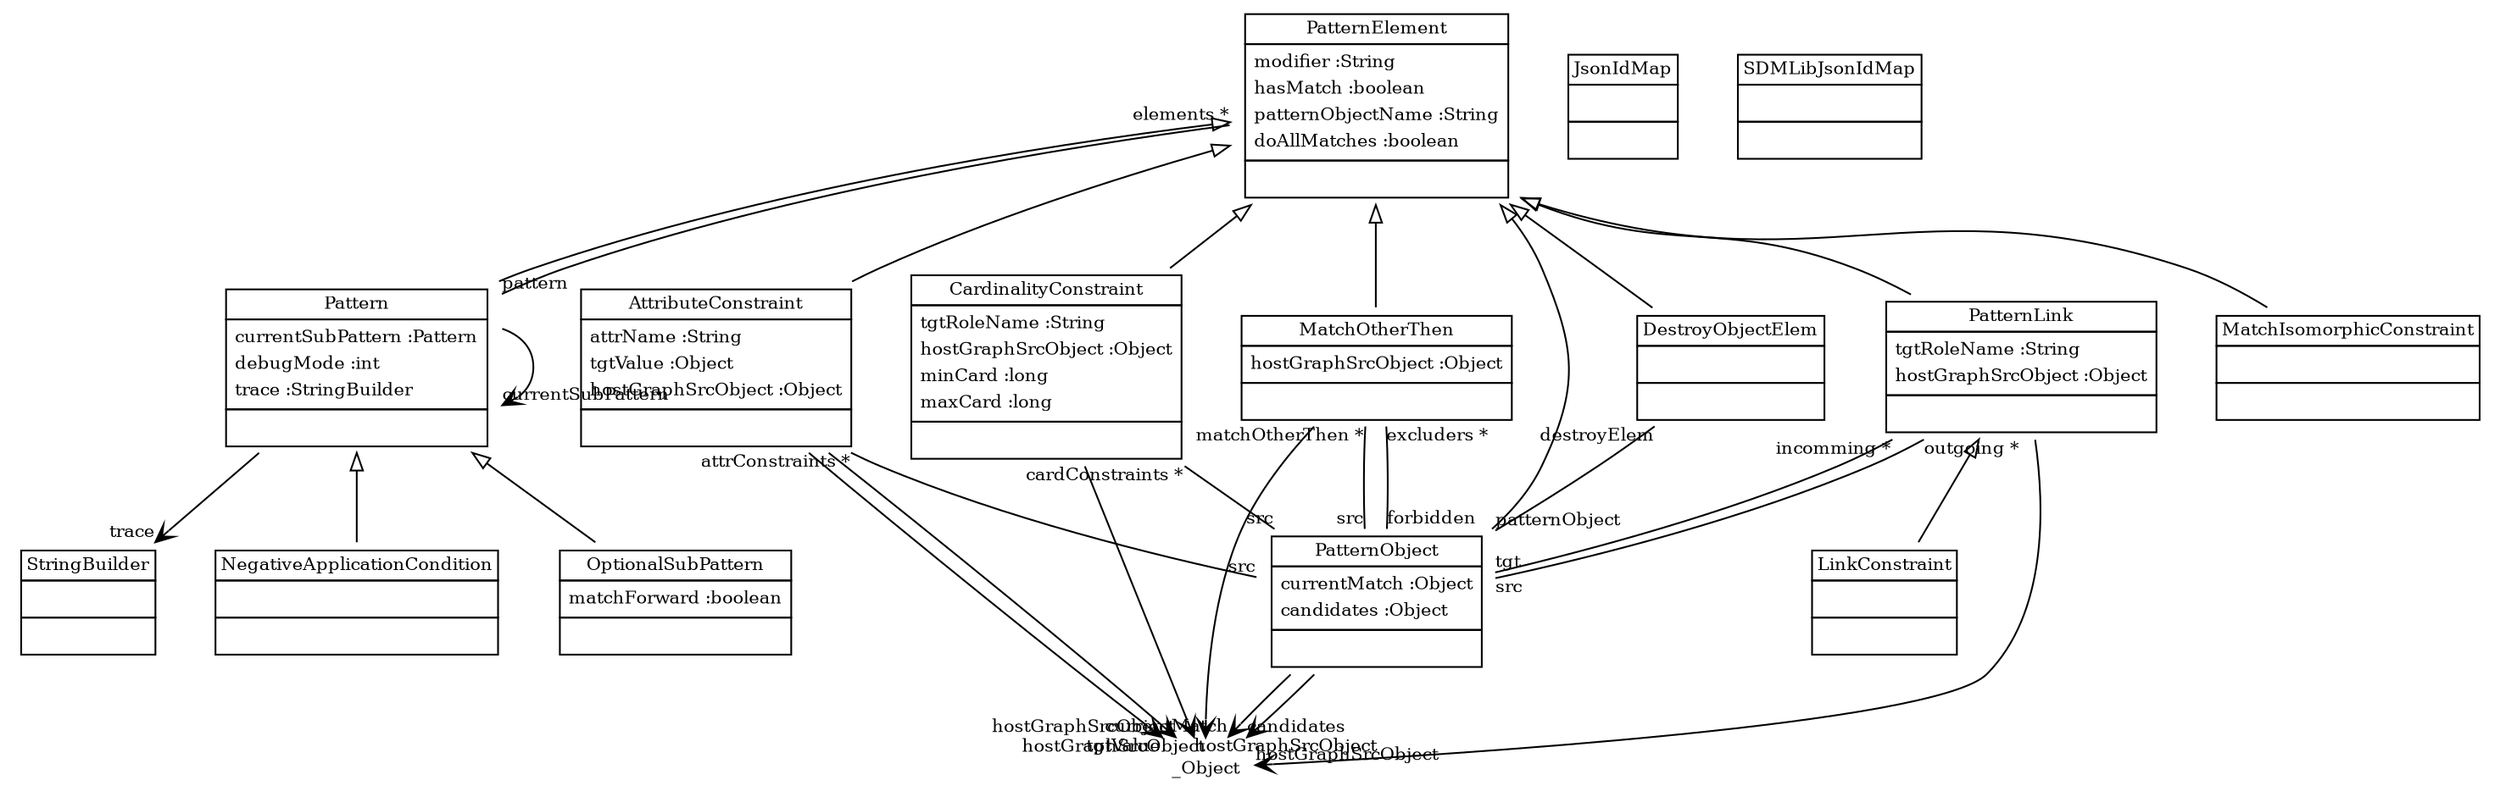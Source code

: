 
 digraph ClassDiagram {
    node [shape = none, fontsize = 10]; 
    edge [fontsize = 10];
    
    
    _PatternElement [label=<<table border='0' cellborder='1' cellspacing='0'> <tr> <td HREF="../src/org/sdmlib/models/pattern/PatternElement.java">PatternElement</td> </tr> <tr><td><table border='0' cellborder='0' cellspacing='0'> <tr><td align='left'>modifier :String</td></tr> <tr><td align='left'>hasMatch :boolean</td></tr> <tr><td align='left'>patternObjectName :String</td></tr> <tr><td align='left'>doAllMatches :boolean</td></tr>  </table></td></tr> <tr><td><table border='0' cellborder='0' cellspacing='0'> <tr><td> </td></tr> </table></td></tr> </table>>];
    _Pattern [label=<<table border='0' cellborder='1' cellspacing='0'> <tr> <td HREF="../src/org/sdmlib/models/pattern/Pattern.java">Pattern</td> </tr> <tr><td><table border='0' cellborder='0' cellspacing='0'> <tr><td align='left'>currentSubPattern :Pattern</td></tr> <tr><td align='left'>debugMode :int</td></tr> <tr><td align='left'>trace :StringBuilder</td></tr>  </table></td></tr> <tr><td><table border='0' cellborder='0' cellspacing='0'> <tr><td> </td></tr> </table></td></tr> </table>>];
    _StringBuilder [label=<<table border='0' cellborder='1' cellspacing='0'> <tr> <td HREF="../src/java/lang/StringBuilder.java">StringBuilder</td> </tr> <tr><td><table border='0' cellborder='0' cellspacing='0'> <tr><td> </td></tr> </table></td></tr> <tr><td><table border='0' cellborder='0' cellspacing='0'> <tr><td> </td></tr> </table></td></tr> </table>>];
    _NegativeApplicationCondition [label=<<table border='0' cellborder='1' cellspacing='0'> <tr> <td HREF="../src/org/sdmlib/models/pattern/NegativeApplicationCondition.java">NegativeApplicationCondition</td> </tr> <tr><td><table border='0' cellborder='0' cellspacing='0'> <tr><td> </td></tr> </table></td></tr> <tr><td><table border='0' cellborder='0' cellspacing='0'> <tr><td> </td></tr> </table></td></tr> </table>>];
    _OptionalSubPattern [label=<<table border='0' cellborder='1' cellspacing='0'> <tr> <td HREF="../src/org/sdmlib/models/pattern/OptionalSubPattern.java">OptionalSubPattern</td> </tr> <tr><td><table border='0' cellborder='0' cellspacing='0'> <tr><td align='left'>matchForward :boolean</td></tr>  </table></td></tr> <tr><td><table border='0' cellborder='0' cellspacing='0'> <tr><td> </td></tr> </table></td></tr> </table>>];
    _PatternObject [label=<<table border='0' cellborder='1' cellspacing='0'> <tr> <td HREF="../src/org/sdmlib/models/pattern/PatternObject.java">PatternObject</td> </tr> <tr><td><table border='0' cellborder='0' cellspacing='0'> <tr><td align='left'>currentMatch :Object</td></tr> <tr><td align='left'>candidates :Object</td></tr>  </table></td></tr> <tr><td><table border='0' cellborder='0' cellspacing='0'> <tr><td> </td></tr> </table></td></tr> </table>>];
    _PatternLink [label=<<table border='0' cellborder='1' cellspacing='0'> <tr> <td HREF="../src/org/sdmlib/models/pattern/PatternLink.java">PatternLink</td> </tr> <tr><td><table border='0' cellborder='0' cellspacing='0'> <tr><td align='left'>tgtRoleName :String</td></tr> <tr><td align='left'>hostGraphSrcObject :Object</td></tr>  </table></td></tr> <tr><td><table border='0' cellborder='0' cellspacing='0'> <tr><td> </td></tr> </table></td></tr> </table>>];
    _AttributeConstraint [label=<<table border='0' cellborder='1' cellspacing='0'> <tr> <td HREF="../src/org/sdmlib/models/pattern/AttributeConstraint.java">AttributeConstraint</td> </tr> <tr><td><table border='0' cellborder='0' cellspacing='0'> <tr><td align='left'>attrName :String</td></tr> <tr><td align='left'>tgtValue :Object</td></tr> <tr><td align='left'>hostGraphSrcObject :Object</td></tr>  </table></td></tr> <tr><td><table border='0' cellborder='0' cellspacing='0'> <tr><td> </td></tr> </table></td></tr> </table>>];
    _LinkConstraint [label=<<table border='0' cellborder='1' cellspacing='0'> <tr> <td HREF="../src/org/sdmlib/models/pattern/LinkConstraint.java">LinkConstraint</td> </tr> <tr><td><table border='0' cellborder='0' cellspacing='0'> <tr><td> </td></tr> </table></td></tr> <tr><td><table border='0' cellborder='0' cellspacing='0'> <tr><td> </td></tr> </table></td></tr> </table>>];
    _MatchIsomorphicConstraint [label=<<table border='0' cellborder='1' cellspacing='0'> <tr> <td HREF="../src/org/sdmlib/models/pattern/MatchIsomorphicConstraint.java">MatchIsomorphicConstraint</td> </tr> <tr><td><table border='0' cellborder='0' cellspacing='0'> <tr><td> </td></tr> </table></td></tr> <tr><td><table border='0' cellborder='0' cellspacing='0'> <tr><td> </td></tr> </table></td></tr> </table>>];
    _DestroyObjectElem [label=<<table border='0' cellborder='1' cellspacing='0'> <tr> <td HREF="../src/org/sdmlib/models/pattern/DestroyObjectElem.java">DestroyObjectElem</td> </tr> <tr><td><table border='0' cellborder='0' cellspacing='0'> <tr><td> </td></tr> </table></td></tr> <tr><td><table border='0' cellborder='0' cellspacing='0'> <tr><td> </td></tr> </table></td></tr> </table>>];
    _CardinalityConstraint [label=<<table border='0' cellborder='1' cellspacing='0'> <tr> <td HREF="../src/org/sdmlib/models/pattern/CardinalityConstraint.java">CardinalityConstraint</td> </tr> <tr><td><table border='0' cellborder='0' cellspacing='0'> <tr><td align='left'>tgtRoleName :String</td></tr> <tr><td align='left'>hostGraphSrcObject :Object</td></tr> <tr><td align='left'>minCard :long</td></tr> <tr><td align='left'>maxCard :long</td></tr>  </table></td></tr> <tr><td><table border='0' cellborder='0' cellspacing='0'> <tr><td> </td></tr> </table></td></tr> </table>>];
    _MatchOtherThen [label=<<table border='0' cellborder='1' cellspacing='0'> <tr> <td HREF="../src/org/sdmlib/models/pattern/MatchOtherThen.java">MatchOtherThen</td> </tr> <tr><td><table border='0' cellborder='0' cellspacing='0'> <tr><td align='left'>hostGraphSrcObject :Object</td></tr>  </table></td></tr> <tr><td><table border='0' cellborder='0' cellspacing='0'> <tr><td> </td></tr> </table></td></tr> </table>>];
    _JsonIdMap [label=<<table border='0' cellborder='1' cellspacing='0'> <tr> <td HREF="../src/org/sdmlib/serialization/json/JsonIdMap.java">JsonIdMap</td> </tr> <tr><td><table border='0' cellborder='0' cellspacing='0'> <tr><td> </td></tr> </table></td></tr> <tr><td><table border='0' cellborder='0' cellspacing='0'> <tr><td> </td></tr> </table></td></tr> </table>>];
    _SDMLibJsonIdMap [label=<<table border='0' cellborder='1' cellspacing='0'> <tr> <td HREF="../src/org/sdmlib/serialization/json/SDMLibJsonIdMap.java">SDMLibJsonIdMap</td> </tr> <tr><td><table border='0' cellborder='0' cellspacing='0'> <tr><td> </td></tr> </table></td></tr> <tr><td><table border='0' cellborder='0' cellspacing='0'> <tr><td> </td></tr> </table></td></tr> </table>>];
    
    
    
    _PatternElement ->  _Pattern [dir = "back" arrowtail = "empty"];
    _Pattern ->  _NegativeApplicationCondition [dir = "back" arrowtail = "empty"];
    _Pattern ->  _OptionalSubPattern [dir = "back" arrowtail = "empty"];
    _PatternElement ->  _PatternObject [dir = "back" arrowtail = "empty"];
    _PatternElement ->  _PatternLink [dir = "back" arrowtail = "empty"];
    _PatternElement ->  _AttributeConstraint [dir = "back" arrowtail = "empty"];
    _PatternLink ->  _LinkConstraint [dir = "back" arrowtail = "empty"];
    _PatternElement ->  _MatchIsomorphicConstraint [dir = "back" arrowtail = "empty"];
    _PatternElement ->  _DestroyObjectElem [dir = "back" arrowtail = "empty"];
    _PatternElement ->  _CardinalityConstraint [dir = "back" arrowtail = "empty"];
    _PatternElement ->  _MatchOtherThen [dir = "back" arrowtail = "empty"];
    _Pattern -> _PatternElement [headlabel = "elements *" taillabel = "pattern" arrowhead = "none" ];
    _PatternLink -> _PatternObject [headlabel = "tgt" taillabel = "incomming *" arrowhead = "none" ];
    _PatternLink -> _PatternObject [headlabel = "src" taillabel = "outgoing *" arrowhead = "none" ];
    _AttributeConstraint -> _PatternObject [headlabel = "src" taillabel = "attrConstraints *" arrowhead = "none" ];
    _DestroyObjectElem -> _PatternObject [headlabel = "patternObject" taillabel = "destroyElem" arrowhead = "none" ];
    _CardinalityConstraint -> _PatternObject [headlabel = "src" taillabel = "cardConstraints *" arrowhead = "none" ];
    _MatchOtherThen -> _PatternObject [headlabel = "src" taillabel = "matchOtherThen *" arrowhead = "none" ];
    _MatchOtherThen -> _PatternObject [headlabel = "forbidden" taillabel = "excluders *" arrowhead = "none" ];
    _Pattern -> _Pattern [headlabel = "currentSubPattern" taillabel = "" arrowhead = "vee" ];
    _Pattern -> _StringBuilder [headlabel = "trace" taillabel = "" arrowhead = "vee" ];
    _PatternObject -> _Object [headlabel = "currentMatch" taillabel = "" arrowhead = "vee" ];
    _PatternObject -> _Object [headlabel = "candidates" taillabel = "" arrowhead = "vee" ];
    _PatternLink -> _Object [headlabel = "hostGraphSrcObject" taillabel = "" arrowhead = "vee" ];
    _AttributeConstraint -> _Object [headlabel = "tgtValue" taillabel = "" arrowhead = "vee" ];
    _AttributeConstraint -> _Object [headlabel = "hostGraphSrcObject" taillabel = "" arrowhead = "vee" ];
    _CardinalityConstraint -> _Object [headlabel = "hostGraphSrcObject" taillabel = "" arrowhead = "vee" ];
    _MatchOtherThen -> _Object [headlabel = "hostGraphSrcObject" taillabel = "" arrowhead = "vee" ];
}

